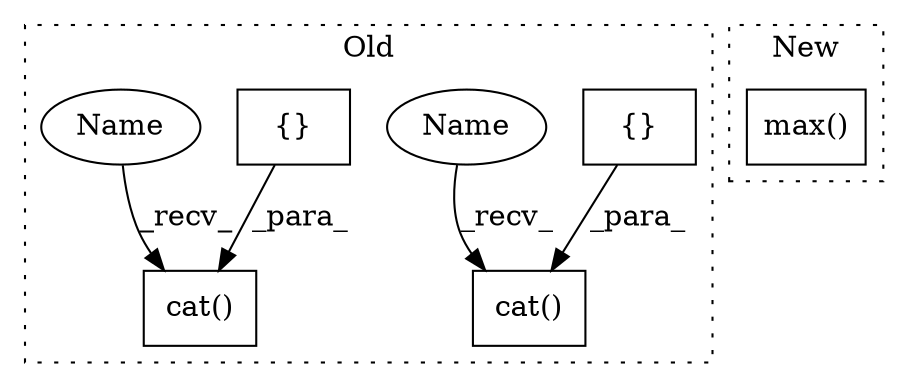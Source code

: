 digraph G {
subgraph cluster0 {
1 [label="cat()" a="75" s="2335,2374" l="10,8" shape="box"];
3 [label="{}" a="59" s="2345,2373" l="1,0" shape="box"];
4 [label="cat()" a="75" s="2238,2309" l="19,8" shape="box"];
5 [label="{}" a="59" s="2257,2308" l="1,0" shape="box"];
6 [label="Name" a="87" s="2238" l="5" shape="ellipse"];
7 [label="Name" a="87" s="2335" l="5" shape="ellipse"];
label = "Old";
style="dotted";
}
subgraph cluster1 {
2 [label="max()" a="75" s="2251" l="21" shape="box"];
label = "New";
style="dotted";
}
3 -> 1 [label="_para_"];
5 -> 4 [label="_para_"];
6 -> 4 [label="_recv_"];
7 -> 1 [label="_recv_"];
}